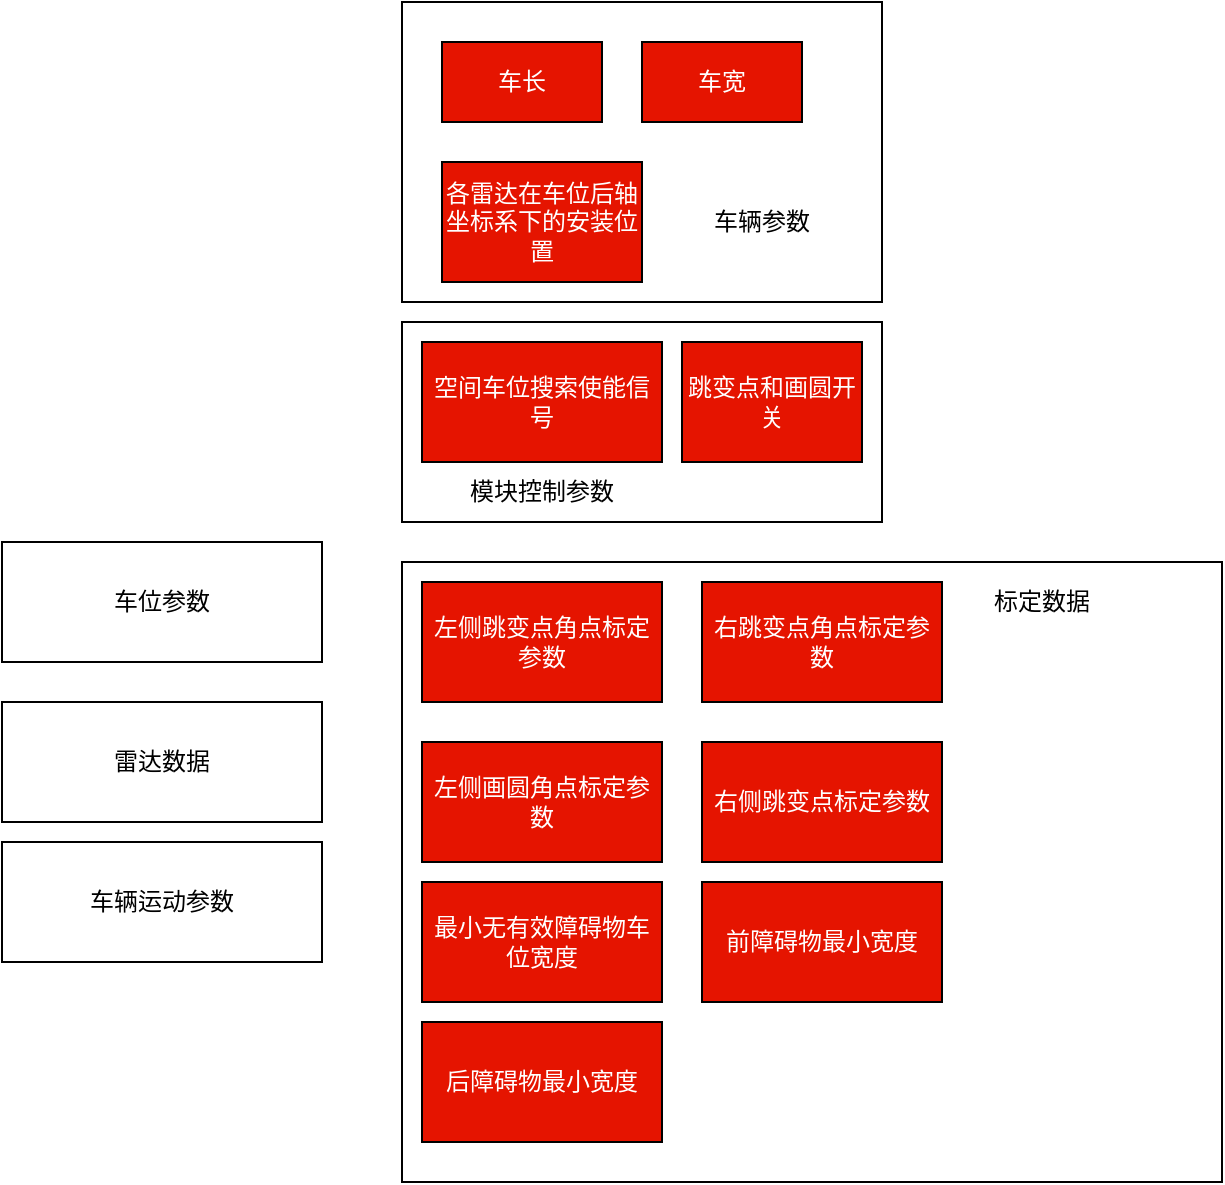 <mxfile version="21.0.6" type="github" pages="4">
  <diagram name="空间车位搜索" id="rTubMK2wZoEOYcJF3hK4">
    <mxGraphModel dx="1008" dy="510" grid="1" gridSize="10" guides="1" tooltips="1" connect="1" arrows="1" fold="1" page="1" pageScale="1" pageWidth="827" pageHeight="1169" math="0" shadow="0">
      <root>
        <mxCell id="0" />
        <mxCell id="1" parent="0" />
        <mxCell id="_BkGIYK7mURFWtTrtGZU-19" value="" style="rounded=0;whiteSpace=wrap;html=1;" vertex="1" parent="1">
          <mxGeometry x="240" y="290" width="410" height="310" as="geometry" />
        </mxCell>
        <mxCell id="_BkGIYK7mURFWtTrtGZU-1" value="" style="rounded=0;whiteSpace=wrap;html=1;" vertex="1" parent="1">
          <mxGeometry x="240" y="10" width="240" height="150" as="geometry" />
        </mxCell>
        <mxCell id="_BkGIYK7mURFWtTrtGZU-2" value="" style="rounded=0;whiteSpace=wrap;html=1;" vertex="1" parent="1">
          <mxGeometry x="240" y="170" width="240" height="100" as="geometry" />
        </mxCell>
        <mxCell id="_BkGIYK7mURFWtTrtGZU-5" value="车位参数" style="rounded=0;whiteSpace=wrap;html=1;" vertex="1" parent="1">
          <mxGeometry x="40" y="280" width="160" height="60" as="geometry" />
        </mxCell>
        <mxCell id="_BkGIYK7mURFWtTrtGZU-6" value="雷达数据" style="rounded=0;whiteSpace=wrap;html=1;" vertex="1" parent="1">
          <mxGeometry x="40" y="360" width="160" height="60" as="geometry" />
        </mxCell>
        <mxCell id="_BkGIYK7mURFWtTrtGZU-7" value="车辆运动参数" style="rounded=0;whiteSpace=wrap;html=1;" vertex="1" parent="1">
          <mxGeometry x="40" y="430" width="160" height="60" as="geometry" />
        </mxCell>
        <mxCell id="_BkGIYK7mURFWtTrtGZU-8" value="车长" style="rounded=0;whiteSpace=wrap;html=1;fillColor=#e51400;fontColor=#ffffff;strokeColor=default;strokeWidth=1;" vertex="1" parent="1">
          <mxGeometry x="260" y="30" width="80" height="40" as="geometry" />
        </mxCell>
        <mxCell id="_BkGIYK7mURFWtTrtGZU-9" value="车宽" style="rounded=0;whiteSpace=wrap;html=1;fillColor=#e51400;fontColor=#ffffff;strokeColor=#000000;strokeWidth=1;" vertex="1" parent="1">
          <mxGeometry x="360" y="30" width="80" height="40" as="geometry" />
        </mxCell>
        <mxCell id="_BkGIYK7mURFWtTrtGZU-10" value="各雷达在车位后轴坐标系下的安装位置" style="rounded=0;whiteSpace=wrap;html=1;fillColor=#e51400;fontColor=#ffffff;strokeColor=#000000;" vertex="1" parent="1">
          <mxGeometry x="260" y="90" width="100" height="60" as="geometry" />
        </mxCell>
        <mxCell id="_BkGIYK7mURFWtTrtGZU-11" value="车辆参数" style="text;html=1;strokeColor=none;fillColor=none;align=center;verticalAlign=middle;whiteSpace=wrap;rounded=0;" vertex="1" parent="1">
          <mxGeometry x="390" y="105" width="60" height="30" as="geometry" />
        </mxCell>
        <mxCell id="_BkGIYK7mURFWtTrtGZU-12" value="空间车位搜索使能信号" style="rounded=0;whiteSpace=wrap;html=1;fillColor=#e51400;fontColor=#ffffff;strokeColor=#000000;" vertex="1" parent="1">
          <mxGeometry x="250" y="180" width="120" height="60" as="geometry" />
        </mxCell>
        <mxCell id="_BkGIYK7mURFWtTrtGZU-13" value="模块控制参数" style="text;html=1;strokeColor=none;fillColor=none;align=center;verticalAlign=middle;whiteSpace=wrap;rounded=0;" vertex="1" parent="1">
          <mxGeometry x="270" y="240" width="80" height="30" as="geometry" />
        </mxCell>
        <mxCell id="_BkGIYK7mURFWtTrtGZU-14" value="左侧跳变点角点标定参数" style="rounded=0;whiteSpace=wrap;html=1;fillColor=#e51400;fontColor=#ffffff;strokeColor=#000000;" vertex="1" parent="1">
          <mxGeometry x="250" y="300" width="120" height="60" as="geometry" />
        </mxCell>
        <mxCell id="_BkGIYK7mURFWtTrtGZU-15" value="跳变点和画圆开关" style="rounded=0;whiteSpace=wrap;html=1;fillColor=#e51400;fontColor=#ffffff;strokeColor=#000000;" vertex="1" parent="1">
          <mxGeometry x="380" y="180" width="90" height="60" as="geometry" />
        </mxCell>
        <mxCell id="_BkGIYK7mURFWtTrtGZU-16" value="右跳变点角点标定参数" style="rounded=0;whiteSpace=wrap;html=1;fillColor=#e51400;fontColor=#ffffff;strokeColor=#000000;" vertex="1" parent="1">
          <mxGeometry x="390" y="300" width="120" height="60" as="geometry" />
        </mxCell>
        <mxCell id="_BkGIYK7mURFWtTrtGZU-17" value="左侧画圆角点标定参数" style="rounded=0;whiteSpace=wrap;html=1;fillColor=#e51400;fontColor=#ffffff;strokeColor=#000000;" vertex="1" parent="1">
          <mxGeometry x="250" y="380" width="120" height="60" as="geometry" />
        </mxCell>
        <mxCell id="_BkGIYK7mURFWtTrtGZU-18" value="右侧跳变点标定参数" style="rounded=0;whiteSpace=wrap;html=1;fillColor=#e51400;fontColor=#ffffff;strokeColor=#000000;" vertex="1" parent="1">
          <mxGeometry x="390" y="380" width="120" height="60" as="geometry" />
        </mxCell>
        <mxCell id="_BkGIYK7mURFWtTrtGZU-20" value="标定数据" style="text;html=1;strokeColor=none;fillColor=none;align=center;verticalAlign=middle;whiteSpace=wrap;rounded=0;" vertex="1" parent="1">
          <mxGeometry x="530" y="295" width="60" height="30" as="geometry" />
        </mxCell>
        <mxCell id="_BkGIYK7mURFWtTrtGZU-23" value="最小无有效障碍物车位宽度" style="rounded=0;whiteSpace=wrap;html=1;fillColor=#e51400;fontColor=#ffffff;strokeColor=#000000;" vertex="1" parent="1">
          <mxGeometry x="250" y="450" width="120" height="60" as="geometry" />
        </mxCell>
        <mxCell id="_BkGIYK7mURFWtTrtGZU-24" value="前障碍物最小宽度" style="rounded=0;whiteSpace=wrap;html=1;fillColor=#e51400;fontColor=#ffffff;strokeColor=#000000;" vertex="1" parent="1">
          <mxGeometry x="390" y="450" width="120" height="60" as="geometry" />
        </mxCell>
        <mxCell id="_BkGIYK7mURFWtTrtGZU-25" value="后障碍物最小宽度" style="rounded=0;whiteSpace=wrap;html=1;fillColor=#e51400;fontColor=#ffffff;strokeColor=#000000;" vertex="1" parent="1">
          <mxGeometry x="250" y="520" width="120" height="60" as="geometry" />
        </mxCell>
      </root>
    </mxGraphModel>
  </diagram>
  <diagram id="wIggkck0ZkFo2g9gGhRl" name="一级融合">
    <mxGraphModel dx="1210" dy="612" grid="1" gridSize="10" guides="1" tooltips="1" connect="1" arrows="1" fold="1" page="1" pageScale="1" pageWidth="827" pageHeight="1169" math="0" shadow="0">
      <root>
        <mxCell id="0" />
        <mxCell id="1" parent="0" />
      </root>
    </mxGraphModel>
  </diagram>
  <diagram id="Kwn7oyu2T2cvSMA2chV_" name="二级融合">
    <mxGraphModel dx="1210" dy="612" grid="1" gridSize="10" guides="1" tooltips="1" connect="1" arrows="1" fold="1" page="1" pageScale="1" pageWidth="827" pageHeight="1169" math="0" shadow="0">
      <root>
        <mxCell id="0" />
        <mxCell id="1" parent="0" />
      </root>
    </mxGraphModel>
  </diagram>
  <diagram id="yD4RO-0tTq7VEkZo4QJI" name="视觉预处理">
    <mxGraphModel dx="1210" dy="612" grid="1" gridSize="10" guides="1" tooltips="1" connect="1" arrows="1" fold="1" page="1" pageScale="1" pageWidth="827" pageHeight="1169" math="0" shadow="0">
      <root>
        <mxCell id="0" />
        <mxCell id="1" parent="0" />
      </root>
    </mxGraphModel>
  </diagram>
</mxfile>
